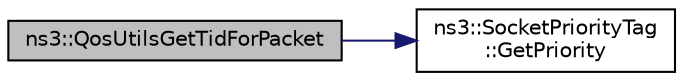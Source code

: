digraph "ns3::QosUtilsGetTidForPacket"
{
 // LATEX_PDF_SIZE
  edge [fontname="Helvetica",fontsize="10",labelfontname="Helvetica",labelfontsize="10"];
  node [fontname="Helvetica",fontsize="10",shape=record];
  rankdir="LR";
  Node1 [label="ns3::QosUtilsGetTidForPacket",height=0.2,width=0.4,color="black", fillcolor="grey75", style="filled", fontcolor="black",tooltip="If a QoS tag is attached to the packet, returns a value < 8."];
  Node1 -> Node2 [color="midnightblue",fontsize="10",style="solid",fontname="Helvetica"];
  Node2 [label="ns3::SocketPriorityTag\l::GetPriority",height=0.2,width=0.4,color="black", fillcolor="white", style="filled",URL="$classns3_1_1_socket_priority_tag.html#a1d256d4ad07bc839ae401bd64f9d8420",tooltip="Get the tag's priority."];
}

